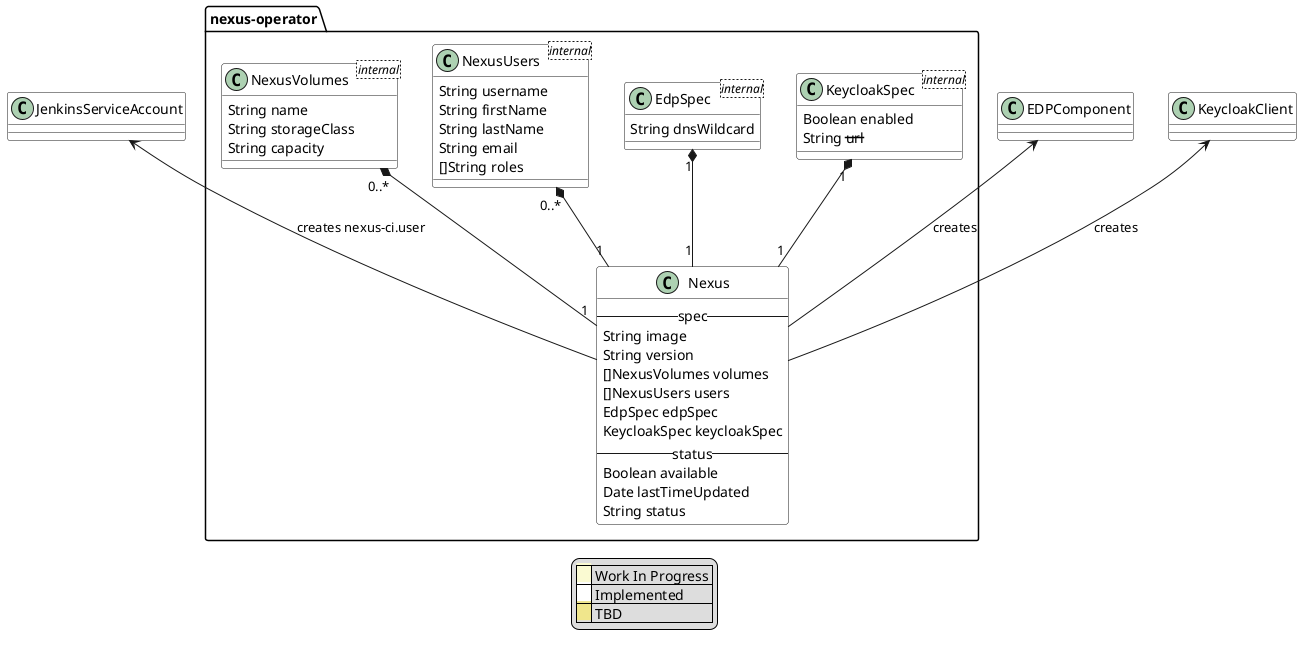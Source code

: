 @startuml

skinparam class {
    BackgroundColor #white
	BackgroundColor<<wip>> LightGoldenRodYellow
	BackgroundColor<<tbd>> Khaki
}

package nexus-operator {
    class Nexus {
        -- spec --
        String image
        String version
        []NexusVolumes volumes
        []NexusUsers users
        EdpSpec edpSpec
        KeycloakSpec keycloakSpec
        -- status --
        Boolean available
        Date lastTimeUpdated
        String status
    }

    KeycloakSpec "1" *-- "1" Nexus
    class KeycloakSpec <internal> {
        Boolean enabled
        String --url--
    }

    EdpSpec "1" *-- "1" Nexus
    class EdpSpec <internal> {
        String dnsWildcard
    }

    NexusUsers "0..*" *-- "1" Nexus
    class NexusUsers <internal> {
        String username
        String firstName
        String lastName
        String email
        []String roles
    }

    NexusVolumes "0..*" *-- "1" Nexus
    class NexusVolumes <internal> {
        String name
        String storageClass
        String capacity
    }


}


JenkinsServiceAccount <-d- Nexus : creates nexus-ci.user
EDPComponent <-d- Nexus : creates
KeycloakClient <-d- Nexus : creates

legend
|<back:LightGoldenRodYellow>    </back>| Work In Progress |
|<back:White>    </back>| Implemented |
|<back:Khaki>    </back>| TBD |
endlegend

@enduml